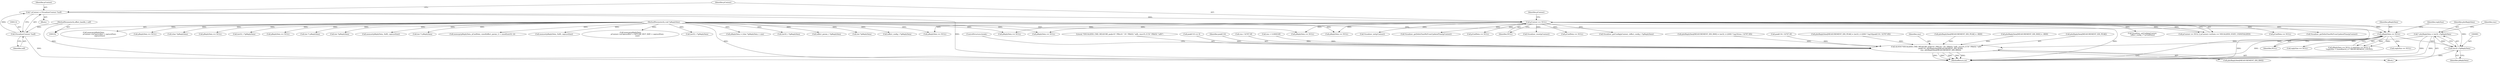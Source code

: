 digraph "0_Android_557bd7bfe6c4895faee09e46fc9b5304a956c8b7@pointer" {
"1000988" [label="(Call,* pIntReplyData = (int32_t*)pReplyData)"];
"1000990" [label="(Call,(int32_t*)pReplyData)"];
"1000820" [label="(Call,pReplyData == NULL)"];
"1000108" [label="(MethodParameterIn,void *pReplyData)"];
"1000119" [label="(Call,pContext == NULL)"];
"1000111" [label="(Call,* pContext = (VisualizerContext *)self)"];
"1000113" [label="(Call,(VisualizerContext *)self)"];
"1000103" [label="(MethodParameterIn,effect_handle_t self)"];
"1001043" [label="(Call,ALOGV(\"VISUALIZER_CMD_MEASURE peak=%\" PRIu16 \" (%\" PRId32 \"mB), rms=%.1f (%\" PRId32 \"mB)\",\n                peakU16, pIntReplyData[MEASUREMENT_IDX_PEAK],\n                rms, pIntReplyData[MEASUREMENT_IDX_RMS]))"];
"1000556" [label="(Call,(int32_t *)pReplyData)"];
"1000108" [label="(MethodParameterIn,void *pReplyData)"];
"1000226" [label="(Call,Visualizer_reset(pContext))"];
"1000781" [label="(Call,pReplyData = (char *)pReplyData + size)"];
"1000494" [label="(Call,pCmdData == NULL)"];
"1000529" [label="(Call,(int32_t *)pReplyData)"];
"1001019" [label="(Call,peakU16 == 0)"];
"1000109" [label="(Block,)"];
"1000111" [label="(Call,* pContext = (VisualizerContext *)self)"];
"1000368" [label="(Call,(effect_param_t *)pReplyData)"];
"1000822" [label="(Identifier,NULL)"];
"1000219" [label="(Call,Visualizer_getConfig(pContext, (effect_config_t *)pReplyData))"];
"1000267" [label="(Call,(int *)pReplyData)"];
"1000989" [label="(Identifier,pIntReplyData)"];
"1000221" [label="(Call,(effect_config_t *)pReplyData)"];
"1000232" [label="(Call,pReplyData == NULL)"];
"1000794" [label="(Call,memcpy(pReplyData,\n                       pContext->mCaptureBuf + capturePoint,\n                       captureSize))"];
"1001045" [label="(Identifier,peakU16)"];
"1000333" [label="(Call,pReplyData == NULL)"];
"1000995" [label="(Identifier,rms)"];
"1000120" [label="(Identifier,pContext)"];
"1000115" [label="(Identifier,self)"];
"1000194" [label="(Call,Visualizer_setConfig(pContext,\n (effect_config_t *) pCmdData))"];
"1000275" [label="(Call,pReplyData == NULL)"];
"1000649" [label="(Call,pReplyData == NULL)"];
"1000119" [label="(Call,pContext == NULL)"];
"1001015" [label="(Call,rms / 32767.0f)"];
"1000124" [label="(Identifier,pContext)"];
"1000784" [label="(Call,(char *)pReplyData)"];
"1000118" [label="(Call,pContext == NULL || pContext->mState == VISUALIZER_STATE_UNINITIALIZED)"];
"1000113" [label="(Call,(VisualizerContext *)self)"];
"1000836" [label="(Call,replySize == NULL)"];
"1000511" [label="(Call,pReplyData == NULL)"];
"1000629" [label="(Call,(int32_t *)pReplyData)"];
"1000319" [label="(Call,pCmdData == NULL)"];
"1000173" [label="(Call,pReplyData == NULL)"];
"1000191" [label="(Call,(int *) pReplyData)"];
"1000865" [label="(Call,Visualizer_getDeltaTimeMsFromUpdatedTime(pContext))"];
"1000994" [label="(Call,rms < 0.000016f)"];
"1001006" [label="(Call,pIntReplyData[MEASUREMENT_IDX_RMS] = (int32_t) (2000 * log10(rms / 32767.0f)))"];
"1000821" [label="(Identifier,pReplyData)"];
"1001040" [label="(Call,peakU16 / 32767.0f)"];
"1000137" [label="(Call,pReplyData == NULL)"];
"1001031" [label="(Call,pIntReplyData[MEASUREMENT_IDX_PEAK] = (int32_t) (2000 * log10(peakU16 / 32767.0f)))"];
"1000819" [label="(Call,pReplyData == NULL || replySize == NULL ||\n *replySize < (sizeof(int32_t) * MEASUREMENT_COUNT))"];
"1001049" [label="(Identifier,rms)"];
"1000112" [label="(Identifier,pContext)"];
"1000825" [label="(Identifier,replySize)"];
"1001050" [label="(Call,pIntReplyData[MEASUREMENT_IDX_RMS])"];
"1000824" [label="(Call,replySize == NULL)"];
"1001023" [label="(Call,pIntReplyData[MEASUREMENT_IDX_PEAK] = -9600)"];
"1000998" [label="(Call,pIntReplyData[MEASUREMENT_IDX_RMS] = -9600)"];
"1001060" [label="(MethodReturn,int)"];
"1001046" [label="(Call,pIntReplyData[MEASUREMENT_IDX_PEAK])"];
"1000310" [label="(Call,(int *)pReplyData)"];
"1000990" [label="(Call,(int32_t*)pReplyData)"];
"1000817" [label="(Block,)"];
"1000158" [label="(Call,Visualizer_init(pContext))"];
"1000988" [label="(Call,* pIntReplyData = (int32_t*)pReplyData)"];
"1001053" [label="(ControlStructure,break;)"];
"1000203" [label="(Call,pReplyData == NULL)"];
"1000674" [label="(Call,Visualizer_getDeltaTimeMsFromUpdatedTime(pContext))"];
"1001044" [label="(Literal,\"VISUALIZER_CMD_MEASURE peak=%\" PRIu16 \" (%\" PRId32 \"mB), rms=%.1f (%\" PRId32 \"mB)\")"];
"1000811" [label="(Call,memset(pReplyData, 0x80, captureSize))"];
"1001043" [label="(Call,ALOGV(\"VISUALIZER_CMD_MEASURE peak=%\" PRIu16 \" (%\" PRId32 \"mB), rms=%.1f (%\" PRId32 \"mB)\",\n                peakU16, pIntReplyData[MEASUREMENT_IDX_PEAK],\n                rms, pIntReplyData[MEASUREMENT_IDX_RMS]))"];
"1000155" [label="(Call,(int *) pReplyData)"];
"1000357" [label="(Call,memcpy(pReplyData, pCmdData, sizeof(effect_param_t) + sizeof(uint32_t)))"];
"1000706" [label="(Call,memset(pReplyData, 0x80, captureSize))"];
"1000771" [label="(Call,memcpy(pReplyData,\n                           pContext->mCaptureBuf + CAPTURE_BUF_SIZE + capturePoint,\n                           size))"];
"1000992" [label="(Identifier,pReplyData)"];
"1000164" [label="(Call,pCmdData == NULL)"];
"1000103" [label="(MethodParameterIn,effect_handle_t self)"];
"1000820" [label="(Call,pReplyData == NULL)"];
"1000121" [label="(Identifier,NULL)"];
"1000988" -> "1000817"  [label="AST: "];
"1000988" -> "1000990"  [label="CFG: "];
"1000989" -> "1000988"  [label="AST: "];
"1000990" -> "1000988"  [label="AST: "];
"1000995" -> "1000988"  [label="CFG: "];
"1000988" -> "1001060"  [label="DDG: "];
"1000988" -> "1001060"  [label="DDG: "];
"1000990" -> "1000988"  [label="DDG: "];
"1000988" -> "1001043"  [label="DDG: "];
"1000990" -> "1000992"  [label="CFG: "];
"1000991" -> "1000990"  [label="AST: "];
"1000992" -> "1000990"  [label="AST: "];
"1000990" -> "1001060"  [label="DDG: "];
"1000820" -> "1000990"  [label="DDG: "];
"1000108" -> "1000990"  [label="DDG: "];
"1000820" -> "1000819"  [label="AST: "];
"1000820" -> "1000822"  [label="CFG: "];
"1000821" -> "1000820"  [label="AST: "];
"1000822" -> "1000820"  [label="AST: "];
"1000825" -> "1000820"  [label="CFG: "];
"1000819" -> "1000820"  [label="CFG: "];
"1000820" -> "1001060"  [label="DDG: "];
"1000820" -> "1001060"  [label="DDG: "];
"1000820" -> "1000819"  [label="DDG: "];
"1000820" -> "1000819"  [label="DDG: "];
"1000108" -> "1000820"  [label="DDG: "];
"1000119" -> "1000820"  [label="DDG: "];
"1000820" -> "1000824"  [label="DDG: "];
"1000820" -> "1000836"  [label="DDG: "];
"1000108" -> "1000102"  [label="AST: "];
"1000108" -> "1001060"  [label="DDG: "];
"1000108" -> "1000137"  [label="DDG: "];
"1000108" -> "1000155"  [label="DDG: "];
"1000108" -> "1000173"  [label="DDG: "];
"1000108" -> "1000191"  [label="DDG: "];
"1000108" -> "1000203"  [label="DDG: "];
"1000108" -> "1000221"  [label="DDG: "];
"1000108" -> "1000232"  [label="DDG: "];
"1000108" -> "1000267"  [label="DDG: "];
"1000108" -> "1000275"  [label="DDG: "];
"1000108" -> "1000310"  [label="DDG: "];
"1000108" -> "1000333"  [label="DDG: "];
"1000108" -> "1000357"  [label="DDG: "];
"1000108" -> "1000368"  [label="DDG: "];
"1000108" -> "1000511"  [label="DDG: "];
"1000108" -> "1000529"  [label="DDG: "];
"1000108" -> "1000556"  [label="DDG: "];
"1000108" -> "1000629"  [label="DDG: "];
"1000108" -> "1000649"  [label="DDG: "];
"1000108" -> "1000706"  [label="DDG: "];
"1000108" -> "1000771"  [label="DDG: "];
"1000108" -> "1000781"  [label="DDG: "];
"1000108" -> "1000784"  [label="DDG: "];
"1000108" -> "1000794"  [label="DDG: "];
"1000108" -> "1000811"  [label="DDG: "];
"1000119" -> "1000118"  [label="AST: "];
"1000119" -> "1000121"  [label="CFG: "];
"1000120" -> "1000119"  [label="AST: "];
"1000121" -> "1000119"  [label="AST: "];
"1000124" -> "1000119"  [label="CFG: "];
"1000118" -> "1000119"  [label="CFG: "];
"1000119" -> "1001060"  [label="DDG: "];
"1000119" -> "1001060"  [label="DDG: "];
"1000119" -> "1000118"  [label="DDG: "];
"1000119" -> "1000118"  [label="DDG: "];
"1000111" -> "1000119"  [label="DDG: "];
"1000119" -> "1000137"  [label="DDG: "];
"1000119" -> "1000158"  [label="DDG: "];
"1000119" -> "1000164"  [label="DDG: "];
"1000119" -> "1000194"  [label="DDG: "];
"1000119" -> "1000203"  [label="DDG: "];
"1000119" -> "1000219"  [label="DDG: "];
"1000119" -> "1000226"  [label="DDG: "];
"1000119" -> "1000232"  [label="DDG: "];
"1000119" -> "1000275"  [label="DDG: "];
"1000119" -> "1000319"  [label="DDG: "];
"1000119" -> "1000494"  [label="DDG: "];
"1000119" -> "1000649"  [label="DDG: "];
"1000119" -> "1000674"  [label="DDG: "];
"1000119" -> "1000865"  [label="DDG: "];
"1000111" -> "1000109"  [label="AST: "];
"1000111" -> "1000113"  [label="CFG: "];
"1000112" -> "1000111"  [label="AST: "];
"1000113" -> "1000111"  [label="AST: "];
"1000120" -> "1000111"  [label="CFG: "];
"1000111" -> "1001060"  [label="DDG: "];
"1000113" -> "1000111"  [label="DDG: "];
"1000113" -> "1000115"  [label="CFG: "];
"1000114" -> "1000113"  [label="AST: "];
"1000115" -> "1000113"  [label="AST: "];
"1000113" -> "1001060"  [label="DDG: "];
"1000103" -> "1000113"  [label="DDG: "];
"1000103" -> "1000102"  [label="AST: "];
"1000103" -> "1001060"  [label="DDG: "];
"1001043" -> "1000817"  [label="AST: "];
"1001043" -> "1001050"  [label="CFG: "];
"1001044" -> "1001043"  [label="AST: "];
"1001045" -> "1001043"  [label="AST: "];
"1001046" -> "1001043"  [label="AST: "];
"1001049" -> "1001043"  [label="AST: "];
"1001050" -> "1001043"  [label="AST: "];
"1001053" -> "1001043"  [label="CFG: "];
"1001043" -> "1001060"  [label="DDG: "];
"1001043" -> "1001060"  [label="DDG: "];
"1001043" -> "1001060"  [label="DDG: "];
"1001043" -> "1001060"  [label="DDG: "];
"1001043" -> "1001060"  [label="DDG: "];
"1001040" -> "1001043"  [label="DDG: "];
"1001019" -> "1001043"  [label="DDG: "];
"1001023" -> "1001043"  [label="DDG: "];
"1001031" -> "1001043"  [label="DDG: "];
"1001015" -> "1001043"  [label="DDG: "];
"1000994" -> "1001043"  [label="DDG: "];
"1001006" -> "1001043"  [label="DDG: "];
"1000998" -> "1001043"  [label="DDG: "];
}
